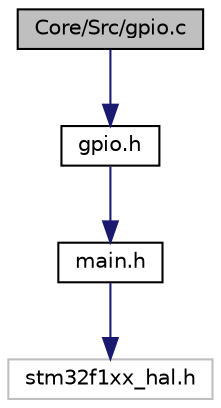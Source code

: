 digraph "Core/Src/gpio.c"
{
 // LATEX_PDF_SIZE
  edge [fontname="Helvetica",fontsize="10",labelfontname="Helvetica",labelfontsize="10"];
  node [fontname="Helvetica",fontsize="10",shape=record];
  Node1 [label="Core/Src/gpio.c",height=0.2,width=0.4,color="black", fillcolor="grey75", style="filled", fontcolor="black",tooltip="This file provides code for the configuration of all used GPIO pins."];
  Node1 -> Node2 [color="midnightblue",fontsize="10",style="solid"];
  Node2 [label="gpio.h",height=0.2,width=0.4,color="black", fillcolor="white", style="filled",URL="$gpio_8h.html",tooltip="This file contains all the function prototypes for the gpio.c file."];
  Node2 -> Node3 [color="midnightblue",fontsize="10",style="solid"];
  Node3 [label="main.h",height=0.2,width=0.4,color="black", fillcolor="white", style="filled",URL="$main_8h.html",tooltip=": Header for main.c file. This file contains the common defines of the application."];
  Node3 -> Node4 [color="midnightblue",fontsize="10",style="solid"];
  Node4 [label="stm32f1xx_hal.h",height=0.2,width=0.4,color="grey75", fillcolor="white", style="filled",tooltip=" "];
}
